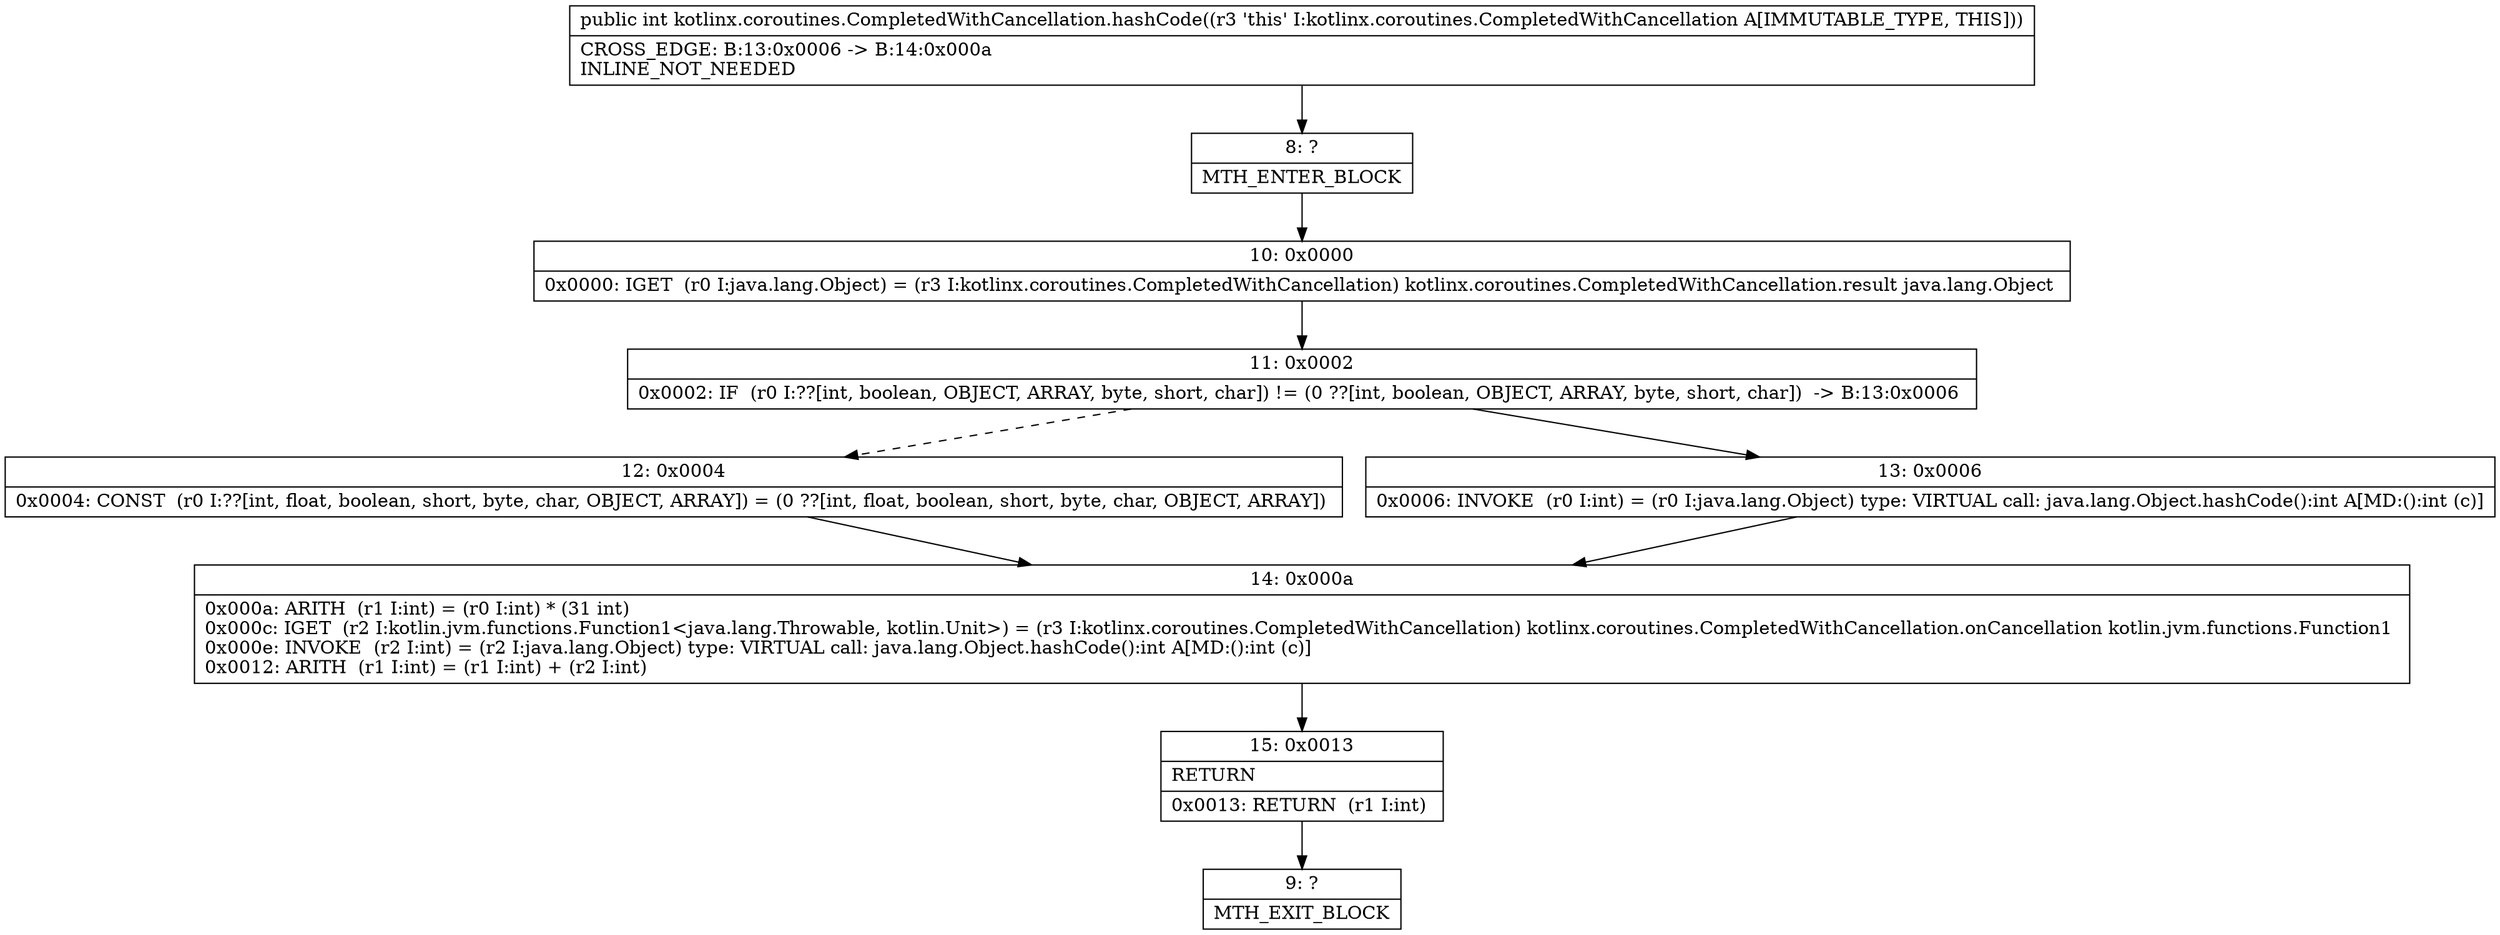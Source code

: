 digraph "CFG forkotlinx.coroutines.CompletedWithCancellation.hashCode()I" {
Node_8 [shape=record,label="{8\:\ ?|MTH_ENTER_BLOCK\l}"];
Node_10 [shape=record,label="{10\:\ 0x0000|0x0000: IGET  (r0 I:java.lang.Object) = (r3 I:kotlinx.coroutines.CompletedWithCancellation) kotlinx.coroutines.CompletedWithCancellation.result java.lang.Object \l}"];
Node_11 [shape=record,label="{11\:\ 0x0002|0x0002: IF  (r0 I:??[int, boolean, OBJECT, ARRAY, byte, short, char]) != (0 ??[int, boolean, OBJECT, ARRAY, byte, short, char])  \-\> B:13:0x0006 \l}"];
Node_12 [shape=record,label="{12\:\ 0x0004|0x0004: CONST  (r0 I:??[int, float, boolean, short, byte, char, OBJECT, ARRAY]) = (0 ??[int, float, boolean, short, byte, char, OBJECT, ARRAY]) \l}"];
Node_14 [shape=record,label="{14\:\ 0x000a|0x000a: ARITH  (r1 I:int) = (r0 I:int) * (31 int) \l0x000c: IGET  (r2 I:kotlin.jvm.functions.Function1\<java.lang.Throwable, kotlin.Unit\>) = (r3 I:kotlinx.coroutines.CompletedWithCancellation) kotlinx.coroutines.CompletedWithCancellation.onCancellation kotlin.jvm.functions.Function1 \l0x000e: INVOKE  (r2 I:int) = (r2 I:java.lang.Object) type: VIRTUAL call: java.lang.Object.hashCode():int A[MD:():int (c)]\l0x0012: ARITH  (r1 I:int) = (r1 I:int) + (r2 I:int) \l}"];
Node_15 [shape=record,label="{15\:\ 0x0013|RETURN\l|0x0013: RETURN  (r1 I:int) \l}"];
Node_9 [shape=record,label="{9\:\ ?|MTH_EXIT_BLOCK\l}"];
Node_13 [shape=record,label="{13\:\ 0x0006|0x0006: INVOKE  (r0 I:int) = (r0 I:java.lang.Object) type: VIRTUAL call: java.lang.Object.hashCode():int A[MD:():int (c)]\l}"];
MethodNode[shape=record,label="{public int kotlinx.coroutines.CompletedWithCancellation.hashCode((r3 'this' I:kotlinx.coroutines.CompletedWithCancellation A[IMMUTABLE_TYPE, THIS]))  | CROSS_EDGE: B:13:0x0006 \-\> B:14:0x000a\lINLINE_NOT_NEEDED\l}"];
MethodNode -> Node_8;Node_8 -> Node_10;
Node_10 -> Node_11;
Node_11 -> Node_12[style=dashed];
Node_11 -> Node_13;
Node_12 -> Node_14;
Node_14 -> Node_15;
Node_15 -> Node_9;
Node_13 -> Node_14;
}

